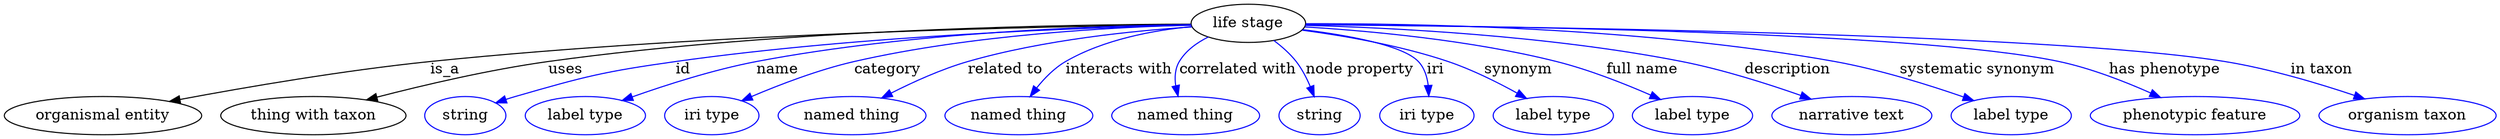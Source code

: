 digraph {
	graph [bb="0,0,1915.4,123"];
	node [label="\N"];
	"life stage"	 [height=0.5,
		label="life stage",
		pos="960.79,105",
		width=1.1916];
	"organismal entity"	 [height=0.5,
		pos="72.794,18",
		width=2.022];
	"life stage" -> "organismal entity"	 [label=is_a,
		lp="337.79,61.5",
		pos="e,124.47,30.748 917.57,104.52 814.77,102.95 547.81,96.354 326.79,69 260.47,60.791 185.56,44.929 134.38,33.064"];
	"thing with taxon"	 [height=0.5,
		pos="232.79,18",
		width=1.9137];
	"life stage" -> "thing with taxon"	 [label=uses,
		lp="431.79,61.5",
		pos="e,275.33,32.219 917.89,103.25 807.45,98.582 515.41,85.054 419.79,69 373.49,61.225 322.11,46.775 284.94,35.236"];
	id	 [color=blue,
		height=0.5,
		label=string,
		pos="349.79,18",
		width=0.84854];
	"life stage" -> id	 [color=blue,
		label=id,
		lp="529.29,61.5",
		pos="e,373.62,29.571 917.72,103.72 839.02,100.89 666.92,92.366 523.79,69 463.26,59.117 447.78,56 389.79,36 387.55,35.225 385.25,34.371 \
382.96,33.469",
		style=solid];
	name	 [color=blue,
		height=0.5,
		label="label type",
		pos="443.79,18",
		width=1.2638];
	"life stage" -> name	 [color=blue,
		label=name,
		lp="608.29,61.5",
		pos="e,475.16,31.126 917.8,104.02 848.59,101.73 708.54,94.112 592.79,69 555.34,60.875 514.24,46.36 484.71,34.887",
		style=solid];
	category	 [color=blue,
		height=0.5,
		label="iri type",
		pos="543.79,18",
		width=1.011];
	"life stage" -> category	 [color=blue,
		label=category,
		lp="693.29,61.5",
		pos="e,569.66,30.808 917.73,103.19 860.35,99.98 756.02,91.372 669.79,69 638.13,60.786 603.82,46.517 579.01,35.157",
		style=solid];
	"related to"	 [color=blue,
		height=0.5,
		label="named thing",
		pos="653.79,18",
		width=1.5346];
	"life stage" -> "related to"	 [color=blue,
		label="related to",
		lp="780.79,61.5",
		pos="e,679.87,33.868 918.48,101.28 876.2,96.72 809.76,87.233 754.79,69 731.88,61.399 707.69,49.344 688.73,38.861",
		style=solid];
	"interacts with"	 [color=blue,
		height=0.5,
		label="named thing",
		pos="781.79,18",
		width=1.5346];
	"life stage" -> "interacts with"	 [color=blue,
		label="interacts with",
		lp="864.79,61.5",
		pos="e,793.9,36.013 919.4,100.01 891.85,95.251 855.72,86.147 827.79,69 817.37,62.6 807.91,53.138 800.32,44.097",
		style=solid];
	"correlated with"	 [color=blue,
		height=0.5,
		label="named thing",
		pos="909.79,18",
		width=1.5346];
	"life stage" -> "correlated with"	 [color=blue,
		label="correlated with",
		lp="950.79,61.5",
		pos="e,905.82,36.435 932.08,91.564 923.3,85.916 914.68,78.43 909.79,69 906.26,62.19 905.12,54.149 905.16,46.49",
		style=solid];
	"node property"	 [color=blue,
		height=0.5,
		label=string,
		pos="1013.8,18",
		width=0.84854];
	"life stage" -> "node property"	 [color=blue,
		label="node property",
		lp="1037.8,61.5",
		pos="e,1007.7,35.652 977.06,88.257 982.18,82.453 987.59,75.712 991.79,69 996.45,61.561 1000.6,52.967 1004,44.978",
		style=solid];
	iri	 [color=blue,
		height=0.5,
		label="iri type",
		pos="1098.8,18",
		width=1.011];
	"life stage" -> iri	 [color=blue,
		label=iri,
		lp="1097.3,61.5",
		pos="e,1096.1,36.296 999.64,97.159 1029.7,90.397 1068.1,80.008 1079.8,69 1086.3,62.93 1090.5,54.457 1093.4,46.159",
		style=solid];
	synonym	 [color=blue,
		height=0.5,
		label="label type",
		pos="1198.8,18",
		width=1.2638];
	"life stage" -> synonym	 [color=blue,
		label=synonym,
		lp="1165.3,61.5",
		pos="e,1175.3,33.486 1000.7,98.265 1030.8,92.465 1072.7,82.828 1107.8,69 1128.1,60.986 1149.5,49.198 1166.4,38.972",
		style=solid];
	"full name"	 [color=blue,
		height=0.5,
		label="label type",
		pos="1307.8,18",
		width=1.2638];
	"life stage" -> "full name"	 [color=blue,
		label="full name",
		lp="1260.3,61.5",
		pos="e,1280.7,32.736 1003.4,101.94 1050.9,97.721 1129.6,88.341 1194.8,69 1221.4,61.11 1249.9,48.233 1271.6,37.392",
		style=solid];
	description	 [color=blue,
		height=0.5,
		label="narrative text",
		pos="1428.8,18",
		width=1.6068];
	"life stage" -> description	 [color=blue,
		label=description,
		lp="1372.3,61.5",
		pos="e,1395.8,32.826 1003.8,103.67 1067.4,100.94 1189.7,92.817 1290.8,69 1323.7,61.255 1359.4,47.9 1386.3,36.799",
		style=solid];
	"systematic synonym"	 [color=blue,
		height=0.5,
		label="label type",
		pos="1549.8,18",
		width=1.2638];
	"life stage" -> "systematic synonym"	 [color=blue,
		label="systematic synonym",
		lp="1515.8,61.5",
		pos="e,1519.2,31.545 1003.5,102.98 1099.6,98.205 1330.6,85.373 1406.8,69 1442.5,61.326 1481.5,47.004 1509.7,35.487",
		style=solid];
	"has phenotype"	 [color=blue,
		height=0.5,
		label="phenotypic feature",
		pos="1689.8,18",
		width=2.1304];
	"life stage" -> "has phenotype"	 [color=blue,
		label="has phenotype",
		lp="1658.3,61.5",
		pos="e,1660.4,34.738 1004,104.49 1125.2,102.75 1467.1,95.552 1575.8,69 1602,62.591 1629.7,50.344 1651.2,39.458",
		style=solid];
	"in taxon"	 [color=blue,
		height=0.5,
		label="organism taxon",
		pos="1849.8,18",
		width=1.8234];
	"life stage" -> "in taxon"	 [color=blue,
		label="in taxon",
		lp="1777.3,61.5",
		pos="e,1814.7,33.269 1004.1,104.5 1141.6,102.67 1566.8,94.993 1701.8,69 1737.5,62.122 1776.4,48.492 1805.3,37.052",
		style=solid];
}
